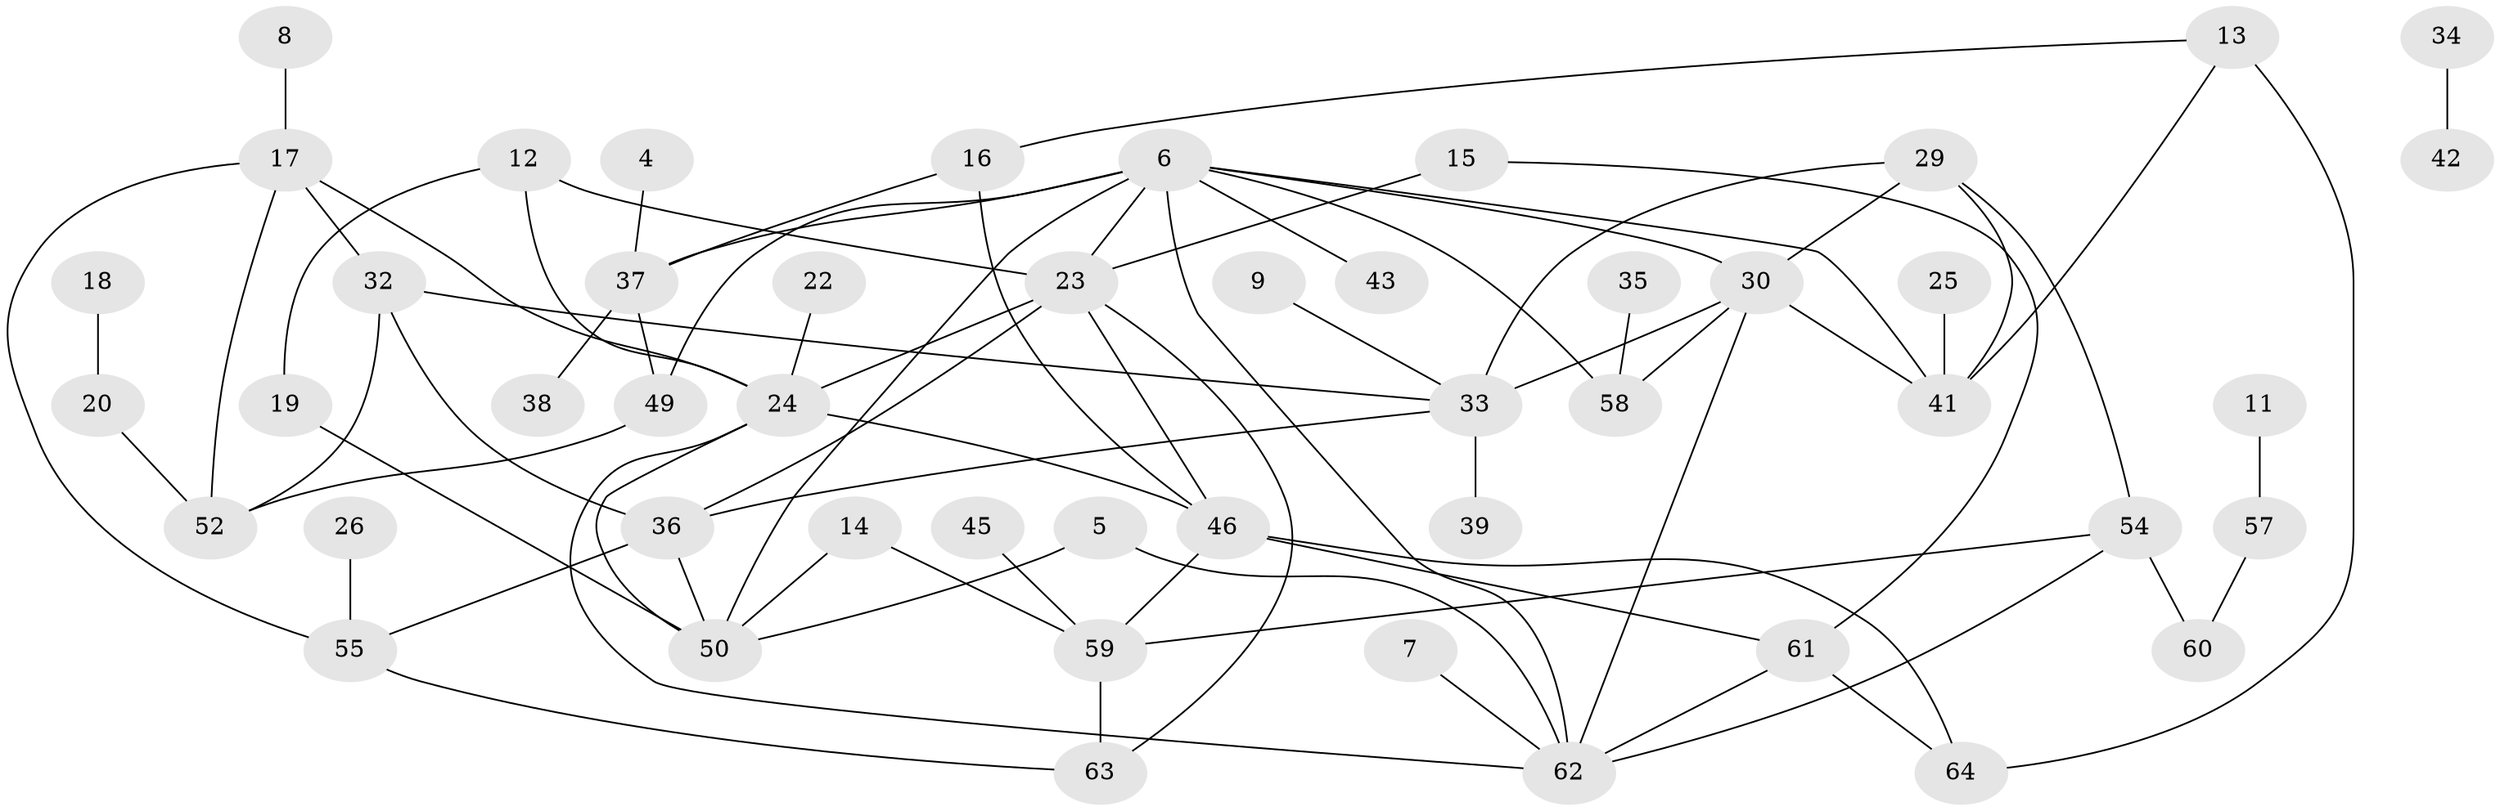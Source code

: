 // original degree distribution, {2: 0.2677165354330709, 0: 0.09448818897637795, 6: 0.031496062992125984, 1: 0.25196850393700787, 7: 0.007874015748031496, 3: 0.2204724409448819, 4: 0.08661417322834646, 5: 0.03937007874015748}
// Generated by graph-tools (version 1.1) at 2025/49/03/09/25 03:49:07]
// undirected, 49 vertices, 77 edges
graph export_dot {
graph [start="1"]
  node [color=gray90,style=filled];
  4;
  5;
  6;
  7;
  8;
  9;
  11;
  12;
  13;
  14;
  15;
  16;
  17;
  18;
  19;
  20;
  22;
  23;
  24;
  25;
  26;
  29;
  30;
  32;
  33;
  34;
  35;
  36;
  37;
  38;
  39;
  41;
  42;
  43;
  45;
  46;
  49;
  50;
  52;
  54;
  55;
  57;
  58;
  59;
  60;
  61;
  62;
  63;
  64;
  4 -- 37 [weight=1.0];
  5 -- 50 [weight=1.0];
  5 -- 62 [weight=1.0];
  6 -- 23 [weight=1.0];
  6 -- 30 [weight=1.0];
  6 -- 37 [weight=1.0];
  6 -- 41 [weight=1.0];
  6 -- 43 [weight=1.0];
  6 -- 49 [weight=1.0];
  6 -- 50 [weight=1.0];
  6 -- 58 [weight=1.0];
  6 -- 62 [weight=1.0];
  7 -- 62 [weight=1.0];
  8 -- 17 [weight=1.0];
  9 -- 33 [weight=1.0];
  11 -- 57 [weight=1.0];
  12 -- 19 [weight=1.0];
  12 -- 23 [weight=1.0];
  12 -- 24 [weight=1.0];
  13 -- 16 [weight=1.0];
  13 -- 41 [weight=1.0];
  13 -- 64 [weight=1.0];
  14 -- 50 [weight=1.0];
  14 -- 59 [weight=1.0];
  15 -- 23 [weight=1.0];
  15 -- 61 [weight=1.0];
  16 -- 37 [weight=1.0];
  16 -- 46 [weight=1.0];
  17 -- 24 [weight=1.0];
  17 -- 32 [weight=1.0];
  17 -- 52 [weight=1.0];
  17 -- 55 [weight=1.0];
  18 -- 20 [weight=1.0];
  19 -- 50 [weight=1.0];
  20 -- 52 [weight=1.0];
  22 -- 24 [weight=1.0];
  23 -- 24 [weight=1.0];
  23 -- 36 [weight=1.0];
  23 -- 46 [weight=2.0];
  23 -- 63 [weight=1.0];
  24 -- 46 [weight=1.0];
  24 -- 50 [weight=1.0];
  24 -- 62 [weight=1.0];
  25 -- 41 [weight=1.0];
  26 -- 55 [weight=1.0];
  29 -- 30 [weight=1.0];
  29 -- 33 [weight=1.0];
  29 -- 41 [weight=1.0];
  29 -- 54 [weight=1.0];
  30 -- 33 [weight=1.0];
  30 -- 41 [weight=1.0];
  30 -- 58 [weight=1.0];
  30 -- 62 [weight=1.0];
  32 -- 33 [weight=1.0];
  32 -- 36 [weight=1.0];
  32 -- 52 [weight=1.0];
  33 -- 36 [weight=1.0];
  33 -- 39 [weight=1.0];
  34 -- 42 [weight=1.0];
  35 -- 58 [weight=1.0];
  36 -- 50 [weight=1.0];
  36 -- 55 [weight=1.0];
  37 -- 38 [weight=1.0];
  37 -- 49 [weight=1.0];
  45 -- 59 [weight=1.0];
  46 -- 59 [weight=1.0];
  46 -- 61 [weight=1.0];
  46 -- 64 [weight=1.0];
  49 -- 52 [weight=1.0];
  54 -- 59 [weight=1.0];
  54 -- 60 [weight=1.0];
  54 -- 62 [weight=1.0];
  55 -- 63 [weight=1.0];
  57 -- 60 [weight=1.0];
  59 -- 63 [weight=1.0];
  61 -- 62 [weight=1.0];
  61 -- 64 [weight=1.0];
}
